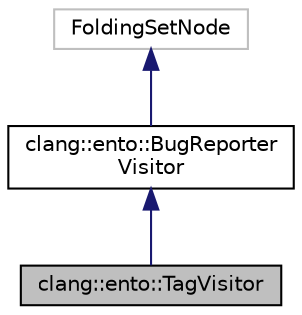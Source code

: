 digraph "clang::ento::TagVisitor"
{
 // LATEX_PDF_SIZE
  bgcolor="transparent";
  edge [fontname="Helvetica",fontsize="10",labelfontname="Helvetica",labelfontsize="10"];
  node [fontname="Helvetica",fontsize="10",shape=record];
  Node1 [label="clang::ento::TagVisitor",height=0.2,width=0.4,color="black", fillcolor="grey75", style="filled", fontcolor="black",tooltip="The visitor detects NoteTags and displays the event notes they contain."];
  Node2 -> Node1 [dir="back",color="midnightblue",fontsize="10",style="solid",fontname="Helvetica"];
  Node2 [label="clang::ento::BugReporter\lVisitor",height=0.2,width=0.4,color="black",URL="$classclang_1_1ento_1_1BugReporterVisitor.html",tooltip="BugReporterVisitors are used to add custom diagnostics along a path."];
  Node3 -> Node2 [dir="back",color="midnightblue",fontsize="10",style="solid",fontname="Helvetica"];
  Node3 [label="FoldingSetNode",height=0.2,width=0.4,color="grey75",tooltip=" "];
}
